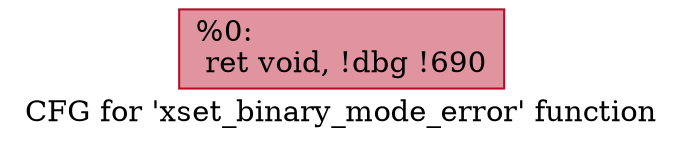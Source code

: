 digraph "CFG for 'xset_binary_mode_error' function" {
	label="CFG for 'xset_binary_mode_error' function";

	Node0x6aace0 [shape=record,color="#b70d28ff", style=filled, fillcolor="#b70d2870",label="{%0:\l  ret void, !dbg !690\l}"];
}
